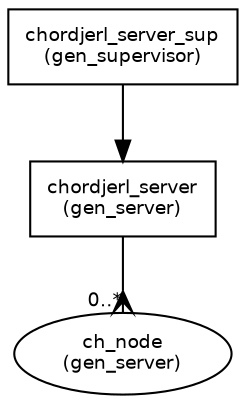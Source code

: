 digraph chordjerl 
{
    fontname = "Bitstream Vera Sans"
    fontsize = 9
    node [
            fontname = "Bitstream Vera Sans"
            fontsize = 9
            shape = "record"
    ]

    edge [
            fontname = "Bitstream Vera Sans"
            fontsize = 9
    ]

chordjerl_server_sup [label="\N\n(gen_supervisor)"]
chordjerl_server     [label="\N\n(gen_server)"]
ch_node              [label="\N\n(gen_server)", shape=ellipse]

chordjerl_server_sup -> chordjerl_server
chordjerl_server     -> ch_node [arrowhead=crow, headlabel="        0..*"]
}


